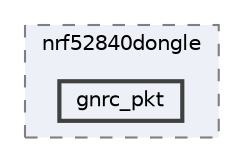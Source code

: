 digraph "/home/mj/Desktop/IoT-Chat-Digitalization/Dongle/gnrc_border_router/bin/nrf52840dongle/gnrc_pkt"
{
 // LATEX_PDF_SIZE
  bgcolor="transparent";
  edge [fontname=Helvetica,fontsize=10,labelfontname=Helvetica,labelfontsize=10];
  node [fontname=Helvetica,fontsize=10,shape=box,height=0.2,width=0.4];
  compound=true
  subgraph clusterdir_9941f7556d96a0e17fefe82cd217bc3a {
    graph [ bgcolor="#edf0f7", pencolor="grey50", label="nrf52840dongle", fontname=Helvetica,fontsize=10 style="filled,dashed", URL="dir_9941f7556d96a0e17fefe82cd217bc3a.html",tooltip=""]
  dir_7df3f40de2b841e85740ae830e4a3ccd [label="gnrc_pkt", fillcolor="#edf0f7", color="grey25", style="filled,bold", URL="dir_7df3f40de2b841e85740ae830e4a3ccd.html",tooltip=""];
  }
}
